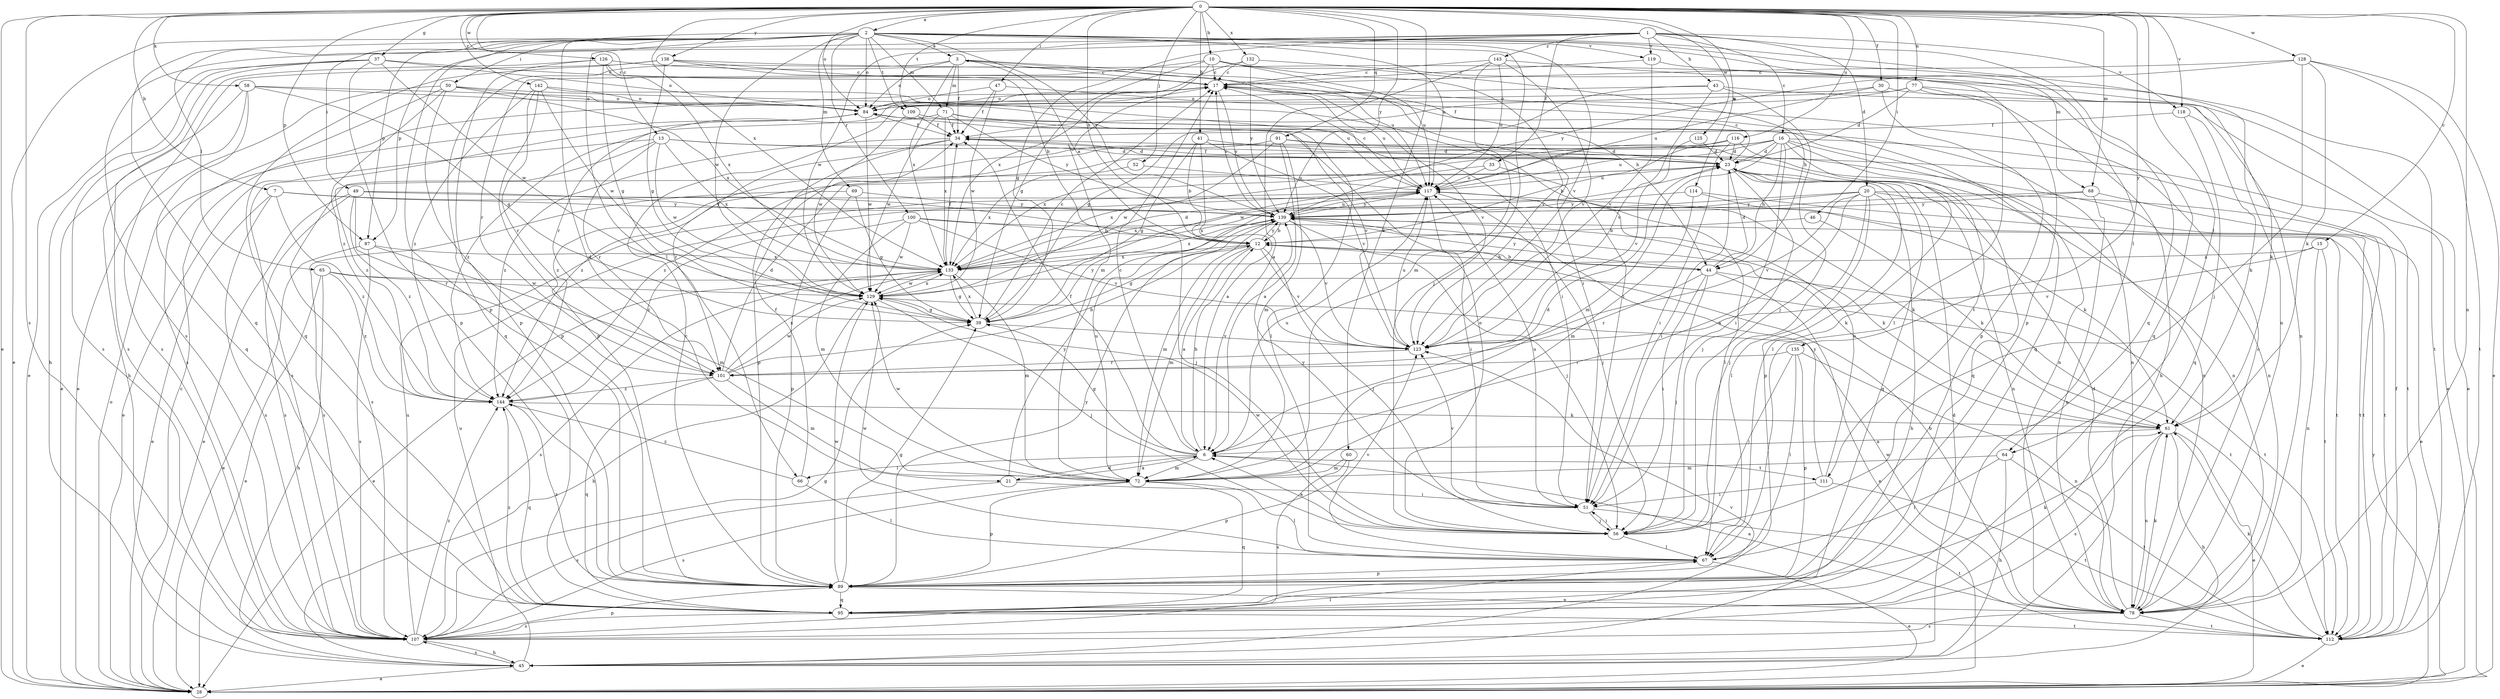 strict digraph  {
0;
1;
2;
3;
6;
7;
10;
12;
13;
15;
16;
17;
20;
21;
23;
28;
30;
33;
34;
37;
39;
41;
43;
44;
45;
46;
47;
49;
50;
51;
52;
56;
58;
60;
61;
64;
65;
66;
67;
68;
69;
71;
72;
77;
78;
84;
87;
89;
91;
95;
100;
101;
107;
109;
111;
112;
114;
116;
117;
118;
119;
123;
125;
126;
128;
129;
132;
133;
135;
138;
139;
142;
143;
144;
0 -> 2  [label=a];
0 -> 7  [label=b];
0 -> 10  [label=b];
0 -> 12  [label=b];
0 -> 13  [label=c];
0 -> 15  [label=c];
0 -> 28  [label=e];
0 -> 30  [label=f];
0 -> 37  [label=g];
0 -> 41  [label=h];
0 -> 46  [label=i];
0 -> 47  [label=i];
0 -> 52  [label=j];
0 -> 58  [label=k];
0 -> 60  [label=k];
0 -> 64  [label=l];
0 -> 68  [label=m];
0 -> 77  [label=n];
0 -> 78  [label=n];
0 -> 84  [label=o];
0 -> 87  [label=p];
0 -> 91  [label=q];
0 -> 107  [label=s];
0 -> 109  [label=t];
0 -> 114  [label=u];
0 -> 116  [label=u];
0 -> 118  [label=v];
0 -> 125  [label=w];
0 -> 126  [label=w];
0 -> 128  [label=w];
0 -> 132  [label=x];
0 -> 133  [label=x];
0 -> 135  [label=y];
0 -> 138  [label=y];
0 -> 139  [label=y];
0 -> 142  [label=z];
1 -> 16  [label=c];
1 -> 20  [label=d];
1 -> 33  [label=f];
1 -> 39  [label=g];
1 -> 43  [label=h];
1 -> 87  [label=p];
1 -> 95  [label=q];
1 -> 107  [label=s];
1 -> 118  [label=v];
1 -> 119  [label=v];
1 -> 129  [label=w];
1 -> 143  [label=z];
2 -> 3  [label=a];
2 -> 21  [label=d];
2 -> 28  [label=e];
2 -> 49  [label=i];
2 -> 50  [label=i];
2 -> 56  [label=j];
2 -> 64  [label=l];
2 -> 65  [label=l];
2 -> 66  [label=l];
2 -> 68  [label=m];
2 -> 69  [label=m];
2 -> 71  [label=m];
2 -> 78  [label=n];
2 -> 84  [label=o];
2 -> 87  [label=p];
2 -> 89  [label=p];
2 -> 95  [label=q];
2 -> 100  [label=r];
2 -> 109  [label=t];
2 -> 117  [label=u];
2 -> 119  [label=v];
2 -> 123  [label=v];
2 -> 129  [label=w];
2 -> 139  [label=y];
3 -> 17  [label=c];
3 -> 34  [label=f];
3 -> 44  [label=h];
3 -> 71  [label=m];
3 -> 84  [label=o];
3 -> 95  [label=q];
3 -> 117  [label=u];
3 -> 133  [label=x];
6 -> 12  [label=b];
6 -> 17  [label=c];
6 -> 21  [label=d];
6 -> 23  [label=d];
6 -> 34  [label=f];
6 -> 39  [label=g];
6 -> 66  [label=l];
6 -> 72  [label=m];
6 -> 111  [label=t];
6 -> 117  [label=u];
7 -> 28  [label=e];
7 -> 56  [label=j];
7 -> 107  [label=s];
7 -> 139  [label=y];
7 -> 144  [label=z];
10 -> 17  [label=c];
10 -> 39  [label=g];
10 -> 44  [label=h];
10 -> 72  [label=m];
10 -> 101  [label=r];
10 -> 117  [label=u];
10 -> 123  [label=v];
12 -> 3  [label=a];
12 -> 6  [label=a];
12 -> 39  [label=g];
12 -> 44  [label=h];
12 -> 56  [label=j];
12 -> 72  [label=m];
12 -> 123  [label=v];
12 -> 133  [label=x];
12 -> 139  [label=y];
13 -> 23  [label=d];
13 -> 28  [label=e];
13 -> 101  [label=r];
13 -> 111  [label=t];
13 -> 129  [label=w];
13 -> 133  [label=x];
13 -> 144  [label=z];
15 -> 78  [label=n];
15 -> 112  [label=t];
15 -> 123  [label=v];
15 -> 133  [label=x];
16 -> 23  [label=d];
16 -> 44  [label=h];
16 -> 51  [label=i];
16 -> 67  [label=l];
16 -> 72  [label=m];
16 -> 78  [label=n];
16 -> 95  [label=q];
16 -> 112  [label=t];
16 -> 117  [label=u];
16 -> 129  [label=w];
16 -> 133  [label=x];
16 -> 144  [label=z];
17 -> 84  [label=o];
17 -> 101  [label=r];
17 -> 117  [label=u];
17 -> 123  [label=v];
17 -> 139  [label=y];
20 -> 6  [label=a];
20 -> 28  [label=e];
20 -> 45  [label=h];
20 -> 56  [label=j];
20 -> 67  [label=l];
20 -> 112  [label=t];
20 -> 123  [label=v];
20 -> 133  [label=x];
20 -> 139  [label=y];
21 -> 6  [label=a];
21 -> 51  [label=i];
21 -> 107  [label=s];
21 -> 139  [label=y];
23 -> 17  [label=c];
23 -> 34  [label=f];
23 -> 51  [label=i];
23 -> 56  [label=j];
23 -> 78  [label=n];
23 -> 89  [label=p];
23 -> 95  [label=q];
23 -> 107  [label=s];
23 -> 117  [label=u];
28 -> 17  [label=c];
28 -> 84  [label=o];
28 -> 139  [label=y];
30 -> 28  [label=e];
30 -> 84  [label=o];
30 -> 89  [label=p];
30 -> 117  [label=u];
33 -> 67  [label=l];
33 -> 117  [label=u];
33 -> 133  [label=x];
34 -> 23  [label=d];
34 -> 89  [label=p];
34 -> 101  [label=r];
34 -> 144  [label=z];
37 -> 17  [label=c];
37 -> 28  [label=e];
37 -> 45  [label=h];
37 -> 84  [label=o];
37 -> 89  [label=p];
37 -> 107  [label=s];
37 -> 129  [label=w];
39 -> 17  [label=c];
39 -> 123  [label=v];
39 -> 133  [label=x];
39 -> 139  [label=y];
41 -> 6  [label=a];
41 -> 12  [label=b];
41 -> 23  [label=d];
41 -> 39  [label=g];
41 -> 123  [label=v];
43 -> 28  [label=e];
43 -> 39  [label=g];
43 -> 56  [label=j];
43 -> 84  [label=o];
43 -> 123  [label=v];
44 -> 12  [label=b];
44 -> 23  [label=d];
44 -> 28  [label=e];
44 -> 51  [label=i];
44 -> 56  [label=j];
44 -> 101  [label=r];
44 -> 112  [label=t];
44 -> 139  [label=y];
45 -> 23  [label=d];
45 -> 28  [label=e];
45 -> 107  [label=s];
45 -> 117  [label=u];
45 -> 123  [label=v];
46 -> 12  [label=b];
46 -> 61  [label=k];
47 -> 34  [label=f];
47 -> 84  [label=o];
47 -> 95  [label=q];
47 -> 129  [label=w];
49 -> 28  [label=e];
49 -> 101  [label=r];
49 -> 107  [label=s];
49 -> 112  [label=t];
49 -> 139  [label=y];
49 -> 144  [label=z];
50 -> 28  [label=e];
50 -> 51  [label=i];
50 -> 84  [label=o];
50 -> 89  [label=p];
50 -> 107  [label=s];
50 -> 133  [label=x];
50 -> 144  [label=z];
51 -> 56  [label=j];
51 -> 112  [label=t];
51 -> 117  [label=u];
51 -> 123  [label=v];
51 -> 139  [label=y];
52 -> 117  [label=u];
52 -> 133  [label=x];
56 -> 6  [label=a];
56 -> 51  [label=i];
56 -> 67  [label=l];
56 -> 84  [label=o];
56 -> 129  [label=w];
58 -> 28  [label=e];
58 -> 39  [label=g];
58 -> 45  [label=h];
58 -> 84  [label=o];
58 -> 95  [label=q];
58 -> 117  [label=u];
60 -> 72  [label=m];
60 -> 89  [label=p];
60 -> 107  [label=s];
61 -> 6  [label=a];
61 -> 28  [label=e];
61 -> 45  [label=h];
61 -> 78  [label=n];
61 -> 107  [label=s];
64 -> 45  [label=h];
64 -> 67  [label=l];
64 -> 72  [label=m];
64 -> 112  [label=t];
65 -> 28  [label=e];
65 -> 45  [label=h];
65 -> 112  [label=t];
65 -> 129  [label=w];
65 -> 144  [label=z];
66 -> 34  [label=f];
66 -> 67  [label=l];
66 -> 144  [label=z];
67 -> 28  [label=e];
67 -> 89  [label=p];
67 -> 123  [label=v];
67 -> 129  [label=w];
68 -> 78  [label=n];
68 -> 112  [label=t];
68 -> 133  [label=x];
68 -> 139  [label=y];
69 -> 39  [label=g];
69 -> 89  [label=p];
69 -> 107  [label=s];
69 -> 139  [label=y];
71 -> 34  [label=f];
71 -> 67  [label=l];
71 -> 78  [label=n];
71 -> 129  [label=w];
71 -> 133  [label=x];
71 -> 139  [label=y];
71 -> 144  [label=z];
72 -> 67  [label=l];
72 -> 89  [label=p];
72 -> 95  [label=q];
72 -> 107  [label=s];
72 -> 117  [label=u];
72 -> 129  [label=w];
77 -> 23  [label=d];
77 -> 34  [label=f];
77 -> 45  [label=h];
77 -> 61  [label=k];
77 -> 67  [label=l];
77 -> 84  [label=o];
78 -> 6  [label=a];
78 -> 12  [label=b];
78 -> 17  [label=c];
78 -> 23  [label=d];
78 -> 61  [label=k];
78 -> 107  [label=s];
78 -> 112  [label=t];
78 -> 129  [label=w];
84 -> 34  [label=f];
84 -> 78  [label=n];
84 -> 107  [label=s];
84 -> 129  [label=w];
87 -> 28  [label=e];
87 -> 72  [label=m];
87 -> 107  [label=s];
87 -> 133  [label=x];
89 -> 17  [label=c];
89 -> 39  [label=g];
89 -> 61  [label=k];
89 -> 78  [label=n];
89 -> 95  [label=q];
89 -> 129  [label=w];
89 -> 139  [label=y];
89 -> 144  [label=z];
91 -> 6  [label=a];
91 -> 23  [label=d];
91 -> 72  [label=m];
91 -> 78  [label=n];
91 -> 129  [label=w];
91 -> 144  [label=z];
95 -> 107  [label=s];
95 -> 112  [label=t];
95 -> 144  [label=z];
100 -> 12  [label=b];
100 -> 61  [label=k];
100 -> 72  [label=m];
100 -> 123  [label=v];
100 -> 129  [label=w];
100 -> 144  [label=z];
101 -> 12  [label=b];
101 -> 23  [label=d];
101 -> 72  [label=m];
101 -> 95  [label=q];
101 -> 129  [label=w];
101 -> 133  [label=x];
101 -> 144  [label=z];
107 -> 39  [label=g];
107 -> 45  [label=h];
107 -> 67  [label=l];
107 -> 89  [label=p];
107 -> 117  [label=u];
107 -> 144  [label=z];
109 -> 34  [label=f];
109 -> 123  [label=v];
109 -> 129  [label=w];
111 -> 51  [label=i];
111 -> 112  [label=t];
111 -> 117  [label=u];
111 -> 139  [label=y];
112 -> 28  [label=e];
112 -> 34  [label=f];
112 -> 61  [label=k];
114 -> 61  [label=k];
114 -> 72  [label=m];
114 -> 112  [label=t];
114 -> 139  [label=y];
116 -> 12  [label=b];
116 -> 23  [label=d];
116 -> 51  [label=i];
116 -> 78  [label=n];
116 -> 144  [label=z];
117 -> 17  [label=c];
117 -> 51  [label=i];
117 -> 56  [label=j];
117 -> 61  [label=k];
117 -> 139  [label=y];
118 -> 34  [label=f];
118 -> 61  [label=k];
118 -> 95  [label=q];
119 -> 17  [label=c];
119 -> 78  [label=n];
119 -> 123  [label=v];
123 -> 101  [label=r];
123 -> 117  [label=u];
125 -> 23  [label=d];
125 -> 123  [label=v];
126 -> 17  [label=c];
126 -> 39  [label=g];
126 -> 51  [label=i];
126 -> 89  [label=p];
126 -> 107  [label=s];
126 -> 133  [label=x];
128 -> 17  [label=c];
128 -> 28  [label=e];
128 -> 56  [label=j];
128 -> 61  [label=k];
128 -> 112  [label=t];
128 -> 139  [label=y];
129 -> 39  [label=g];
129 -> 45  [label=h];
129 -> 56  [label=j];
129 -> 133  [label=x];
132 -> 17  [label=c];
132 -> 95  [label=q];
132 -> 133  [label=x];
132 -> 139  [label=y];
133 -> 23  [label=d];
133 -> 28  [label=e];
133 -> 34  [label=f];
133 -> 39  [label=g];
133 -> 72  [label=m];
133 -> 107  [label=s];
133 -> 129  [label=w];
135 -> 56  [label=j];
135 -> 67  [label=l];
135 -> 78  [label=n];
135 -> 89  [label=p];
135 -> 101  [label=r];
138 -> 12  [label=b];
138 -> 17  [label=c];
138 -> 39  [label=g];
138 -> 95  [label=q];
138 -> 107  [label=s];
138 -> 112  [label=t];
139 -> 12  [label=b];
139 -> 17  [label=c];
139 -> 56  [label=j];
139 -> 61  [label=k];
139 -> 72  [label=m];
139 -> 117  [label=u];
139 -> 123  [label=v];
139 -> 133  [label=x];
142 -> 51  [label=i];
142 -> 84  [label=o];
142 -> 89  [label=p];
142 -> 101  [label=r];
142 -> 129  [label=w];
142 -> 144  [label=z];
143 -> 6  [label=a];
143 -> 17  [label=c];
143 -> 72  [label=m];
143 -> 89  [label=p];
143 -> 117  [label=u];
143 -> 123  [label=v];
144 -> 61  [label=k];
144 -> 95  [label=q];
}
